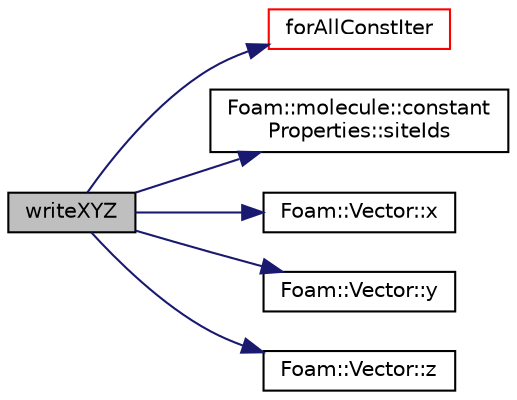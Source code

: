 digraph "writeXYZ"
{
  bgcolor="transparent";
  edge [fontname="Helvetica",fontsize="10",labelfontname="Helvetica",labelfontsize="10"];
  node [fontname="Helvetica",fontsize="10",shape=record];
  rankdir="LR";
  Node77 [label="writeXYZ",height=0.2,width=0.4,color="black", fillcolor="grey75", style="filled", fontcolor="black"];
  Node77 -> Node78 [color="midnightblue",fontsize="10",style="solid",fontname="Helvetica"];
  Node78 [label="forAllConstIter",height=0.2,width=0.4,color="red",URL="$a39311.html#ae21e2836509b0fa7f7cedf6493b11b09"];
  Node77 -> Node375 [color="midnightblue",fontsize="10",style="solid",fontname="Helvetica"];
  Node375 [label="Foam::molecule::constant\lProperties::siteIds",height=0.2,width=0.4,color="black",URL="$a25525.html#a2463e045f5843d208ba15d6f6d87cb2c"];
  Node77 -> Node376 [color="midnightblue",fontsize="10",style="solid",fontname="Helvetica"];
  Node376 [label="Foam::Vector::x",height=0.2,width=0.4,color="black",URL="$a29749.html#a63327976e5a8359700064a02ae22548e"];
  Node77 -> Node377 [color="midnightblue",fontsize="10",style="solid",fontname="Helvetica"];
  Node377 [label="Foam::Vector::y",height=0.2,width=0.4,color="black",URL="$a29749.html#a1ee865f676fbac703a49c6654dd3ad74"];
  Node77 -> Node378 [color="midnightblue",fontsize="10",style="solid",fontname="Helvetica"];
  Node378 [label="Foam::Vector::z",height=0.2,width=0.4,color="black",URL="$a29749.html#a1c8320b15610de211ec70ef966581423"];
}
